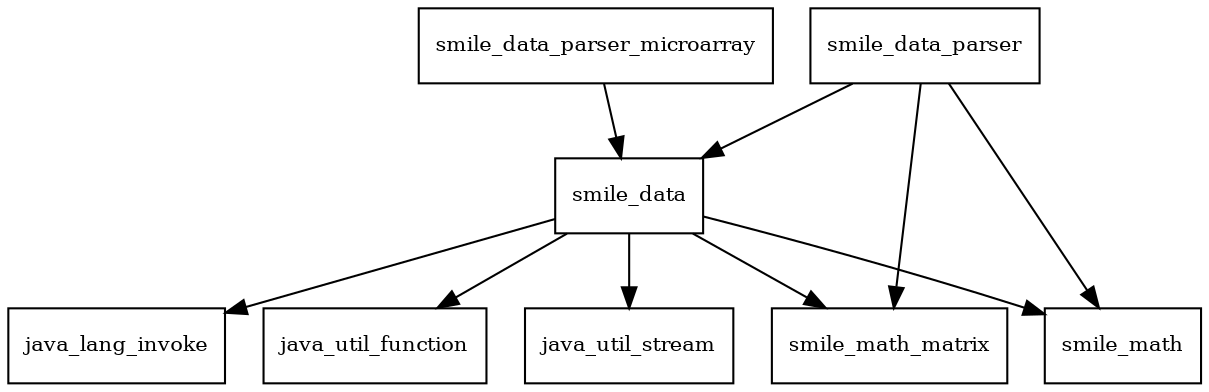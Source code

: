 digraph smile_data_1_5_3_package_dependencies {
  node [shape = box, fontsize=10.0];
  smile_data -> java_lang_invoke;
  smile_data -> java_util_function;
  smile_data -> java_util_stream;
  smile_data -> smile_math;
  smile_data -> smile_math_matrix;
  smile_data_parser -> smile_data;
  smile_data_parser -> smile_math;
  smile_data_parser -> smile_math_matrix;
  smile_data_parser_microarray -> smile_data;
}
